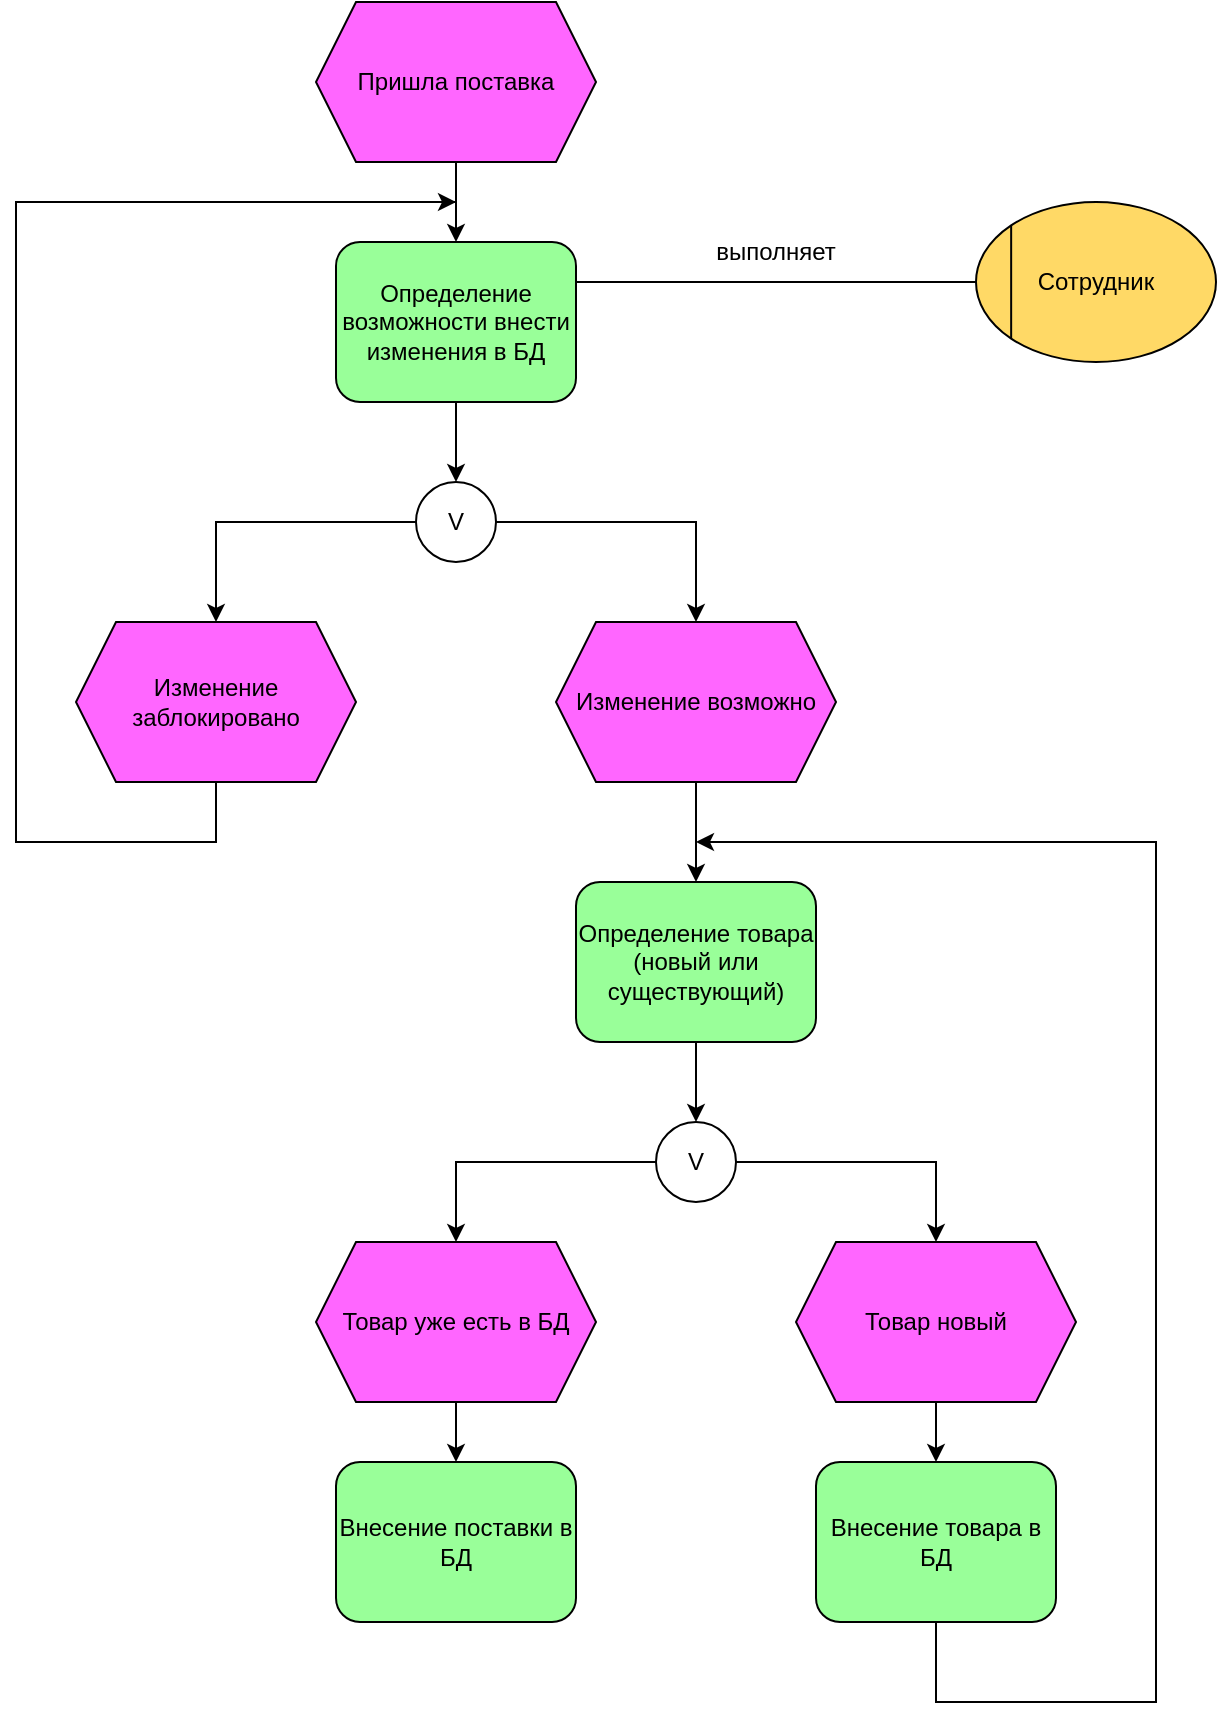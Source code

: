 <mxfile version="23.1.5" type="github">
  <diagram name="Страница — 1" id="INVGBPt_VYmLyctggFGg">
    <mxGraphModel dx="1050" dy="557" grid="1" gridSize="10" guides="1" tooltips="1" connect="1" arrows="1" fold="1" page="1" pageScale="1" pageWidth="827" pageHeight="1169" math="0" shadow="0">
      <root>
        <mxCell id="0" />
        <mxCell id="1" parent="0" />
        <mxCell id="CUF7VxnmCNdwsNRYRTGy-1" value="" style="ellipse;whiteSpace=wrap;html=1;aspect=fixed;" parent="1" vertex="1">
          <mxGeometry x="270" y="350" width="40" height="40" as="geometry" />
        </mxCell>
        <mxCell id="HBUtwpFFKRSHPv37gIhb-1" value="Пришла поставка" style="shape=hexagon;perimeter=hexagonPerimeter2;whiteSpace=wrap;html=1;fixedSize=1;fillColor=#FF66FF;" parent="1" vertex="1">
          <mxGeometry x="220" y="110" width="140" height="80" as="geometry" />
        </mxCell>
        <mxCell id="HBUtwpFFKRSHPv37gIhb-2" value="Определение возможности внести изменения в БД" style="rounded=1;whiteSpace=wrap;html=1;fillColor=#99FF99;" parent="1" vertex="1">
          <mxGeometry x="230" y="230" width="120" height="80" as="geometry" />
        </mxCell>
        <mxCell id="HBUtwpFFKRSHPv37gIhb-4" value="V" style="text;html=1;strokeColor=none;fillColor=none;align=center;verticalAlign=middle;whiteSpace=wrap;rounded=0;" parent="1" vertex="1">
          <mxGeometry x="260" y="355" width="60" height="30" as="geometry" />
        </mxCell>
        <mxCell id="HBUtwpFFKRSHPv37gIhb-6" value="Определение товара&lt;br&gt;(новый или существующий)" style="rounded=1;whiteSpace=wrap;html=1;fillColor=#99FF99;" parent="1" vertex="1">
          <mxGeometry x="350" y="550" width="120" height="80" as="geometry" />
        </mxCell>
        <mxCell id="HBUtwpFFKRSHPv37gIhb-7" value="Изменение заблокировано" style="shape=hexagon;perimeter=hexagonPerimeter2;whiteSpace=wrap;html=1;fixedSize=1;fillColor=#FF66FF;" parent="1" vertex="1">
          <mxGeometry x="100" y="420" width="140" height="80" as="geometry" />
        </mxCell>
        <mxCell id="HBUtwpFFKRSHPv37gIhb-8" value="Изменение возможно" style="shape=hexagon;perimeter=hexagonPerimeter2;whiteSpace=wrap;html=1;fixedSize=1;fillColor=#FF66FF;" parent="1" vertex="1">
          <mxGeometry x="340" y="420" width="140" height="80" as="geometry" />
        </mxCell>
        <mxCell id="HBUtwpFFKRSHPv37gIhb-11" value="" style="endArrow=none;html=1;rounded=0;exitX=0.5;exitY=1;exitDx=0;exitDy=0;" parent="1" source="HBUtwpFFKRSHPv37gIhb-7" edge="1">
          <mxGeometry width="50" height="50" relative="1" as="geometry">
            <mxPoint x="250" y="350" as="sourcePoint" />
            <mxPoint x="290" y="210" as="targetPoint" />
            <Array as="points">
              <mxPoint x="170" y="530" />
              <mxPoint x="70" y="530" />
              <mxPoint x="70" y="210" />
            </Array>
          </mxGeometry>
        </mxCell>
        <mxCell id="HBUtwpFFKRSHPv37gIhb-13" value="" style="ellipse;whiteSpace=wrap;html=1;aspect=fixed;" parent="1" vertex="1">
          <mxGeometry x="390" y="670" width="40" height="40" as="geometry" />
        </mxCell>
        <mxCell id="HBUtwpFFKRSHPv37gIhb-14" value="V" style="text;html=1;strokeColor=none;fillColor=none;align=center;verticalAlign=middle;whiteSpace=wrap;rounded=0;" parent="1" vertex="1">
          <mxGeometry x="380" y="675" width="60" height="30" as="geometry" />
        </mxCell>
        <mxCell id="HBUtwpFFKRSHPv37gIhb-16" value="Товар новый" style="shape=hexagon;perimeter=hexagonPerimeter2;whiteSpace=wrap;html=1;fixedSize=1;fillColor=#FF66FF;" parent="1" vertex="1">
          <mxGeometry x="460" y="730" width="140" height="80" as="geometry" />
        </mxCell>
        <mxCell id="HBUtwpFFKRSHPv37gIhb-19" value="Товар уже есть в БД" style="shape=hexagon;perimeter=hexagonPerimeter2;whiteSpace=wrap;html=1;fixedSize=1;fillColor=#FF66FF;" parent="1" vertex="1">
          <mxGeometry x="220" y="730" width="140" height="80" as="geometry" />
        </mxCell>
        <mxCell id="HBUtwpFFKRSHPv37gIhb-22" value="Внесение товара в БД" style="rounded=1;whiteSpace=wrap;html=1;fillColor=#99FF99;" parent="1" vertex="1">
          <mxGeometry x="470" y="840" width="120" height="80" as="geometry" />
        </mxCell>
        <mxCell id="HBUtwpFFKRSHPv37gIhb-23" value="Сотрудник" style="ellipse;whiteSpace=wrap;html=1;fillColor=#FFD966;" parent="1" vertex="1">
          <mxGeometry x="550" y="210" width="120" height="80" as="geometry" />
        </mxCell>
        <mxCell id="HBUtwpFFKRSHPv37gIhb-24" value="" style="endArrow=none;html=1;rounded=0;entryX=0;entryY=0;entryDx=0;entryDy=0;exitX=0;exitY=1;exitDx=0;exitDy=0;" parent="1" source="HBUtwpFFKRSHPv37gIhb-23" target="HBUtwpFFKRSHPv37gIhb-23" edge="1">
          <mxGeometry width="50" height="50" relative="1" as="geometry">
            <mxPoint x="300" y="640" as="sourcePoint" />
            <mxPoint x="350" y="590" as="targetPoint" />
          </mxGeometry>
        </mxCell>
        <mxCell id="HBUtwpFFKRSHPv37gIhb-25" value="" style="endArrow=none;html=1;rounded=0;entryX=0;entryY=0.5;entryDx=0;entryDy=0;exitX=1;exitY=0.25;exitDx=0;exitDy=0;" parent="1" target="HBUtwpFFKRSHPv37gIhb-23" edge="1">
          <mxGeometry width="50" height="50" relative="1" as="geometry">
            <mxPoint x="350" y="250" as="sourcePoint" />
            <mxPoint x="350" y="590" as="targetPoint" />
          </mxGeometry>
        </mxCell>
        <mxCell id="HBUtwpFFKRSHPv37gIhb-26" value="выполняет" style="text;html=1;strokeColor=none;fillColor=none;align=center;verticalAlign=middle;whiteSpace=wrap;rounded=0;" parent="1" vertex="1">
          <mxGeometry x="420" y="220" width="60" height="30" as="geometry" />
        </mxCell>
        <mxCell id="HBUtwpFFKRSHPv37gIhb-28" value="" style="endArrow=classic;html=1;rounded=0;exitX=0.5;exitY=1;exitDx=0;exitDy=0;entryX=0.5;entryY=0;entryDx=0;entryDy=0;" parent="1" source="HBUtwpFFKRSHPv37gIhb-1" target="HBUtwpFFKRSHPv37gIhb-2" edge="1">
          <mxGeometry width="50" height="50" relative="1" as="geometry">
            <mxPoint x="200" y="270" as="sourcePoint" />
            <mxPoint x="310" y="220" as="targetPoint" />
          </mxGeometry>
        </mxCell>
        <mxCell id="HBUtwpFFKRSHPv37gIhb-30" value="" style="endArrow=classic;html=1;rounded=0;entryX=0.5;entryY=0;entryDx=0;entryDy=0;exitX=0.5;exitY=1;exitDx=0;exitDy=0;" parent="1" source="HBUtwpFFKRSHPv37gIhb-2" target="CUF7VxnmCNdwsNRYRTGy-1" edge="1">
          <mxGeometry width="50" height="50" relative="1" as="geometry">
            <mxPoint x="200" y="340" as="sourcePoint" />
            <mxPoint x="250" y="290" as="targetPoint" />
          </mxGeometry>
        </mxCell>
        <mxCell id="HBUtwpFFKRSHPv37gIhb-31" value="" style="endArrow=classic;html=1;rounded=0;entryX=0.5;entryY=0;entryDx=0;entryDy=0;exitX=0.167;exitY=0.5;exitDx=0;exitDy=0;exitPerimeter=0;" parent="1" source="HBUtwpFFKRSHPv37gIhb-4" target="HBUtwpFFKRSHPv37gIhb-7" edge="1">
          <mxGeometry width="50" height="50" relative="1" as="geometry">
            <mxPoint x="200" y="390" as="sourcePoint" />
            <mxPoint x="250" y="340" as="targetPoint" />
            <Array as="points">
              <mxPoint x="170" y="370" />
            </Array>
          </mxGeometry>
        </mxCell>
        <mxCell id="HBUtwpFFKRSHPv37gIhb-32" value="" style="endArrow=classic;html=1;rounded=0;entryX=0.5;entryY=0;entryDx=0;entryDy=0;" parent="1" target="HBUtwpFFKRSHPv37gIhb-8" edge="1">
          <mxGeometry width="50" height="50" relative="1" as="geometry">
            <mxPoint x="310" y="370" as="sourcePoint" />
            <mxPoint x="330" y="340" as="targetPoint" />
            <Array as="points">
              <mxPoint x="410" y="370" />
            </Array>
          </mxGeometry>
        </mxCell>
        <mxCell id="HBUtwpFFKRSHPv37gIhb-33" value="" style="endArrow=classic;html=1;rounded=0;" parent="1" edge="1">
          <mxGeometry width="50" height="50" relative="1" as="geometry">
            <mxPoint x="70" y="210" as="sourcePoint" />
            <mxPoint x="290" y="210" as="targetPoint" />
          </mxGeometry>
        </mxCell>
        <mxCell id="HBUtwpFFKRSHPv37gIhb-34" value="" style="endArrow=classic;html=1;rounded=0;entryX=0.5;entryY=0;entryDx=0;entryDy=0;exitX=0.5;exitY=1;exitDx=0;exitDy=0;" parent="1" source="HBUtwpFFKRSHPv37gIhb-8" target="HBUtwpFFKRSHPv37gIhb-6" edge="1">
          <mxGeometry width="50" height="50" relative="1" as="geometry">
            <mxPoint x="370" y="570" as="sourcePoint" />
            <mxPoint x="420" y="520" as="targetPoint" />
          </mxGeometry>
        </mxCell>
        <mxCell id="HBUtwpFFKRSHPv37gIhb-35" value="" style="endArrow=classic;html=1;rounded=0;entryX=0.5;entryY=0;entryDx=0;entryDy=0;exitX=0.5;exitY=1;exitDx=0;exitDy=0;" parent="1" source="HBUtwpFFKRSHPv37gIhb-6" target="HBUtwpFFKRSHPv37gIhb-13" edge="1">
          <mxGeometry width="50" height="50" relative="1" as="geometry">
            <mxPoint x="460" y="675" as="sourcePoint" />
            <mxPoint x="510" y="625" as="targetPoint" />
          </mxGeometry>
        </mxCell>
        <mxCell id="HBUtwpFFKRSHPv37gIhb-36" value="" style="endArrow=classic;html=1;rounded=0;entryX=0.5;entryY=0;entryDx=0;entryDy=0;exitX=0.167;exitY=0.5;exitDx=0;exitDy=0;exitPerimeter=0;" parent="1" source="HBUtwpFFKRSHPv37gIhb-14" target="HBUtwpFFKRSHPv37gIhb-19" edge="1">
          <mxGeometry width="50" height="50" relative="1" as="geometry">
            <mxPoint x="380" y="710" as="sourcePoint" />
            <mxPoint x="430" y="660" as="targetPoint" />
            <Array as="points">
              <mxPoint x="290" y="690" />
            </Array>
          </mxGeometry>
        </mxCell>
        <mxCell id="HBUtwpFFKRSHPv37gIhb-37" value="" style="endArrow=classic;html=1;rounded=0;entryX=0.5;entryY=0;entryDx=0;entryDy=0;exitX=0.833;exitY=0.5;exitDx=0;exitDy=0;exitPerimeter=0;" parent="1" source="HBUtwpFFKRSHPv37gIhb-14" target="HBUtwpFFKRSHPv37gIhb-16" edge="1">
          <mxGeometry width="50" height="50" relative="1" as="geometry">
            <mxPoint x="380" y="710" as="sourcePoint" />
            <mxPoint x="430" y="660" as="targetPoint" />
            <Array as="points">
              <mxPoint x="530" y="690" />
            </Array>
          </mxGeometry>
        </mxCell>
        <mxCell id="HBUtwpFFKRSHPv37gIhb-38" value="" style="endArrow=classic;html=1;rounded=0;entryX=0.5;entryY=0;entryDx=0;entryDy=0;exitX=0.5;exitY=1;exitDx=0;exitDy=0;" parent="1" target="HBUtwpFFKRSHPv37gIhb-22" edge="1" source="HBUtwpFFKRSHPv37gIhb-16">
          <mxGeometry width="50" height="50" relative="1" as="geometry">
            <mxPoint x="410" y="850" as="sourcePoint" />
            <mxPoint x="450" y="860" as="targetPoint" />
          </mxGeometry>
        </mxCell>
        <mxCell id="w2J7qFJv02vm3DlTOzMf-1" value="Внесение поставки в БД" style="rounded=1;whiteSpace=wrap;html=1;fillColor=#99FF99;" vertex="1" parent="1">
          <mxGeometry x="230" y="840" width="120" height="80" as="geometry" />
        </mxCell>
        <mxCell id="w2J7qFJv02vm3DlTOzMf-2" value="" style="endArrow=classic;html=1;rounded=0;entryX=0.5;entryY=0;entryDx=0;entryDy=0;exitX=0.5;exitY=1;exitDx=0;exitDy=0;" edge="1" parent="1" source="HBUtwpFFKRSHPv37gIhb-19" target="w2J7qFJv02vm3DlTOzMf-1">
          <mxGeometry width="50" height="50" relative="1" as="geometry">
            <mxPoint x="310" y="800" as="sourcePoint" />
            <mxPoint x="360" y="750" as="targetPoint" />
          </mxGeometry>
        </mxCell>
        <mxCell id="w2J7qFJv02vm3DlTOzMf-3" value="" style="endArrow=classic;html=1;rounded=0;exitX=0.5;exitY=1;exitDx=0;exitDy=0;" edge="1" parent="1" source="HBUtwpFFKRSHPv37gIhb-22">
          <mxGeometry width="50" height="50" relative="1" as="geometry">
            <mxPoint x="310" y="780" as="sourcePoint" />
            <mxPoint x="410" y="530" as="targetPoint" />
            <Array as="points">
              <mxPoint x="530" y="960" />
              <mxPoint x="640" y="960" />
              <mxPoint x="640" y="530" />
            </Array>
          </mxGeometry>
        </mxCell>
      </root>
    </mxGraphModel>
  </diagram>
</mxfile>
